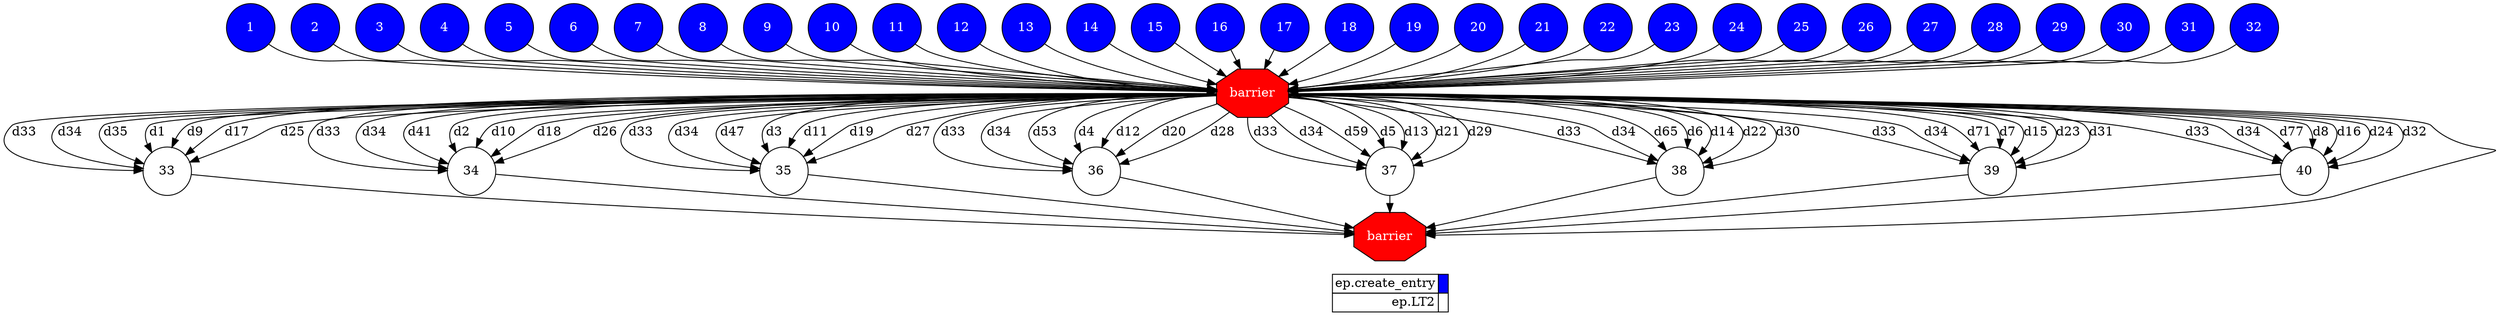 digraph {
  rankdir=TB;
  labeljust="l";
  subgraph dependence_graph {
    ranksep=0.20;
    node[height=0.75];

1[shape=circle, style=filled fillcolor="#0000ff" fontcolor="#ffffff"];
2[shape=circle, style=filled fillcolor="#0000ff" fontcolor="#ffffff"];
3[shape=circle, style=filled fillcolor="#0000ff" fontcolor="#ffffff"];
4[shape=circle, style=filled fillcolor="#0000ff" fontcolor="#ffffff"];
5[shape=circle, style=filled fillcolor="#0000ff" fontcolor="#ffffff"];
6[shape=circle, style=filled fillcolor="#0000ff" fontcolor="#ffffff"];
7[shape=circle, style=filled fillcolor="#0000ff" fontcolor="#ffffff"];
8[shape=circle, style=filled fillcolor="#0000ff" fontcolor="#ffffff"];
9[shape=circle, style=filled fillcolor="#0000ff" fontcolor="#ffffff"];
10[shape=circle, style=filled fillcolor="#0000ff" fontcolor="#ffffff"];
11[shape=circle, style=filled fillcolor="#0000ff" fontcolor="#ffffff"];
12[shape=circle, style=filled fillcolor="#0000ff" fontcolor="#ffffff"];
13[shape=circle, style=filled fillcolor="#0000ff" fontcolor="#ffffff"];
14[shape=circle, style=filled fillcolor="#0000ff" fontcolor="#ffffff"];
15[shape=circle, style=filled fillcolor="#0000ff" fontcolor="#ffffff"];
16[shape=circle, style=filled fillcolor="#0000ff" fontcolor="#ffffff"];
17[shape=circle, style=filled fillcolor="#0000ff" fontcolor="#ffffff"];
18[shape=circle, style=filled fillcolor="#0000ff" fontcolor="#ffffff"];
19[shape=circle, style=filled fillcolor="#0000ff" fontcolor="#ffffff"];
20[shape=circle, style=filled fillcolor="#0000ff" fontcolor="#ffffff"];
21[shape=circle, style=filled fillcolor="#0000ff" fontcolor="#ffffff"];
22[shape=circle, style=filled fillcolor="#0000ff" fontcolor="#ffffff"];
23[shape=circle, style=filled fillcolor="#0000ff" fontcolor="#ffffff"];
24[shape=circle, style=filled fillcolor="#0000ff" fontcolor="#ffffff"];
25[shape=circle, style=filled fillcolor="#0000ff" fontcolor="#ffffff"];
26[shape=circle, style=filled fillcolor="#0000ff" fontcolor="#ffffff"];
27[shape=circle, style=filled fillcolor="#0000ff" fontcolor="#ffffff"];
28[shape=circle, style=filled fillcolor="#0000ff" fontcolor="#ffffff"];
29[shape=circle, style=filled fillcolor="#0000ff" fontcolor="#ffffff"];
30[shape=circle, style=filled fillcolor="#0000ff" fontcolor="#ffffff"];
31[shape=circle, style=filled fillcolor="#0000ff" fontcolor="#ffffff"];
32[shape=circle, style=filled fillcolor="#0000ff" fontcolor="#ffffff"];
Synchro1[label="barrier", shape=octagon, style=filled fillcolor="#ff0000" fontcolor="#FFFFFF"];
5 -> Synchro1;
18 -> Synchro1;
24 -> Synchro1;
3 -> Synchro1;
23 -> Synchro1;
31 -> Synchro1;
27 -> Synchro1;
1 -> Synchro1;
14 -> Synchro1;
16 -> Synchro1;
7 -> Synchro1;
4 -> Synchro1;
13 -> Synchro1;
10 -> Synchro1;
15 -> Synchro1;
28 -> Synchro1;
32 -> Synchro1;
6 -> Synchro1;
9 -> Synchro1;
22 -> Synchro1;
26 -> Synchro1;
19 -> Synchro1;
30 -> Synchro1;
2 -> Synchro1;
17 -> Synchro1;
12 -> Synchro1;
8 -> Synchro1;
11 -> Synchro1;
29 -> Synchro1;
20 -> Synchro1;
21 -> Synchro1;
25 -> Synchro1;
33[shape=circle, style=filled fillcolor="#ffffff" fontcolor="#000000"];
Synchro1 -> 33[ label="d33" ];
Synchro1 -> 33[ label="d34" ];
Synchro1 -> 33[ label="d35" ];
Synchro1 -> 33[ label="d1" ];
Synchro1 -> 33[ label="d9" ];
Synchro1 -> 33[ label="d17" ];
Synchro1 -> 33[ label="d25" ];
34[shape=circle, style=filled fillcolor="#ffffff" fontcolor="#000000"];
Synchro1 -> 34[ label="d33" ];
Synchro1 -> 34[ label="d34" ];
Synchro1 -> 34[ label="d41" ];
Synchro1 -> 34[ label="d2" ];
Synchro1 -> 34[ label="d10" ];
Synchro1 -> 34[ label="d18" ];
Synchro1 -> 34[ label="d26" ];
35[shape=circle, style=filled fillcolor="#ffffff" fontcolor="#000000"];
Synchro1 -> 35[ label="d33" ];
Synchro1 -> 35[ label="d34" ];
Synchro1 -> 35[ label="d47" ];
Synchro1 -> 35[ label="d3" ];
Synchro1 -> 35[ label="d11" ];
Synchro1 -> 35[ label="d19" ];
Synchro1 -> 35[ label="d27" ];
36[shape=circle, style=filled fillcolor="#ffffff" fontcolor="#000000"];
Synchro1 -> 36[ label="d33" ];
Synchro1 -> 36[ label="d34" ];
Synchro1 -> 36[ label="d53" ];
Synchro1 -> 36[ label="d4" ];
Synchro1 -> 36[ label="d12" ];
Synchro1 -> 36[ label="d20" ];
Synchro1 -> 36[ label="d28" ];
37[shape=circle, style=filled fillcolor="#ffffff" fontcolor="#000000"];
Synchro1 -> 37[ label="d33" ];
Synchro1 -> 37[ label="d34" ];
Synchro1 -> 37[ label="d59" ];
Synchro1 -> 37[ label="d5" ];
Synchro1 -> 37[ label="d13" ];
Synchro1 -> 37[ label="d21" ];
Synchro1 -> 37[ label="d29" ];
38[shape=circle, style=filled fillcolor="#ffffff" fontcolor="#000000"];
Synchro1 -> 38[ label="d33" ];
Synchro1 -> 38[ label="d34" ];
Synchro1 -> 38[ label="d65" ];
Synchro1 -> 38[ label="d6" ];
Synchro1 -> 38[ label="d14" ];
Synchro1 -> 38[ label="d22" ];
Synchro1 -> 38[ label="d30" ];
39[shape=circle, style=filled fillcolor="#ffffff" fontcolor="#000000"];
Synchro1 -> 39[ label="d33" ];
Synchro1 -> 39[ label="d34" ];
Synchro1 -> 39[ label="d71" ];
Synchro1 -> 39[ label="d7" ];
Synchro1 -> 39[ label="d15" ];
Synchro1 -> 39[ label="d23" ];
Synchro1 -> 39[ label="d31" ];
40[shape=circle, style=filled fillcolor="#ffffff" fontcolor="#000000"];
Synchro1 -> 40[ label="d33" ];
Synchro1 -> 40[ label="d34" ];
Synchro1 -> 40[ label="d77" ];
Synchro1 -> 40[ label="d8" ];
Synchro1 -> 40[ label="d16" ];
Synchro1 -> 40[ label="d24" ];
Synchro1 -> 40[ label="d32" ];
Synchro2[label="barrier", shape=octagon, style=filled fillcolor="#ff0000" fontcolor="#FFFFFF"];
Synchro1 -> Synchro2;
39 -> Synchro2;
35 -> Synchro2;
36 -> Synchro2;
33 -> Synchro2;
40 -> Synchro2;
34 -> Synchro2;
37 -> Synchro2;
38 -> Synchro2;  }
  subgraph legend {
    rank=sink;
    node [shape=plaintext, height=0.75];
    ranksep=0.20;
    label = "Legend";
    key [label=<
      <table border="0" cellpadding="2" cellspacing="0" cellborder="1">
<tr>
<td align="right">ep.create_entry</td>
<td bgcolor="#0000ff">&nbsp;</td>
</tr>
<tr>
<td align="right">ep.LT2</td>
<td bgcolor="#ffffff">&nbsp;</td>
</tr>
      </table>
    >]
  }
}
